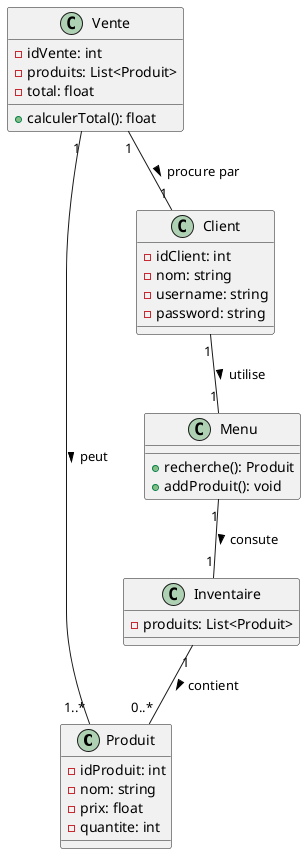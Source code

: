 @startuml

class Produit {
    -idProduit: int
    -nom: string
    -prix: float
    -quantite: int
}

class Inventaire {
    -produits: List<Produit>
}

class Vente {
    -idVente: int
    -produits: List<Produit>
    -total: float
    +calculerTotal(): float
}

class Menu {
    +recherche(): Produit
    +addProduit(): void
}

class Client {
    -idClient: int
    -nom: string
    -username: string
    -password: string
}

Inventaire "1" -- "0..*" Produit : contient >
Vente "1" -- "1..*" Produit : peut >
Menu "1" -- "1" Inventaire : consute >
Client "1" -- "1" Menu : utilise >
Vente "1" -- "1" Client : procure par >

@enduml